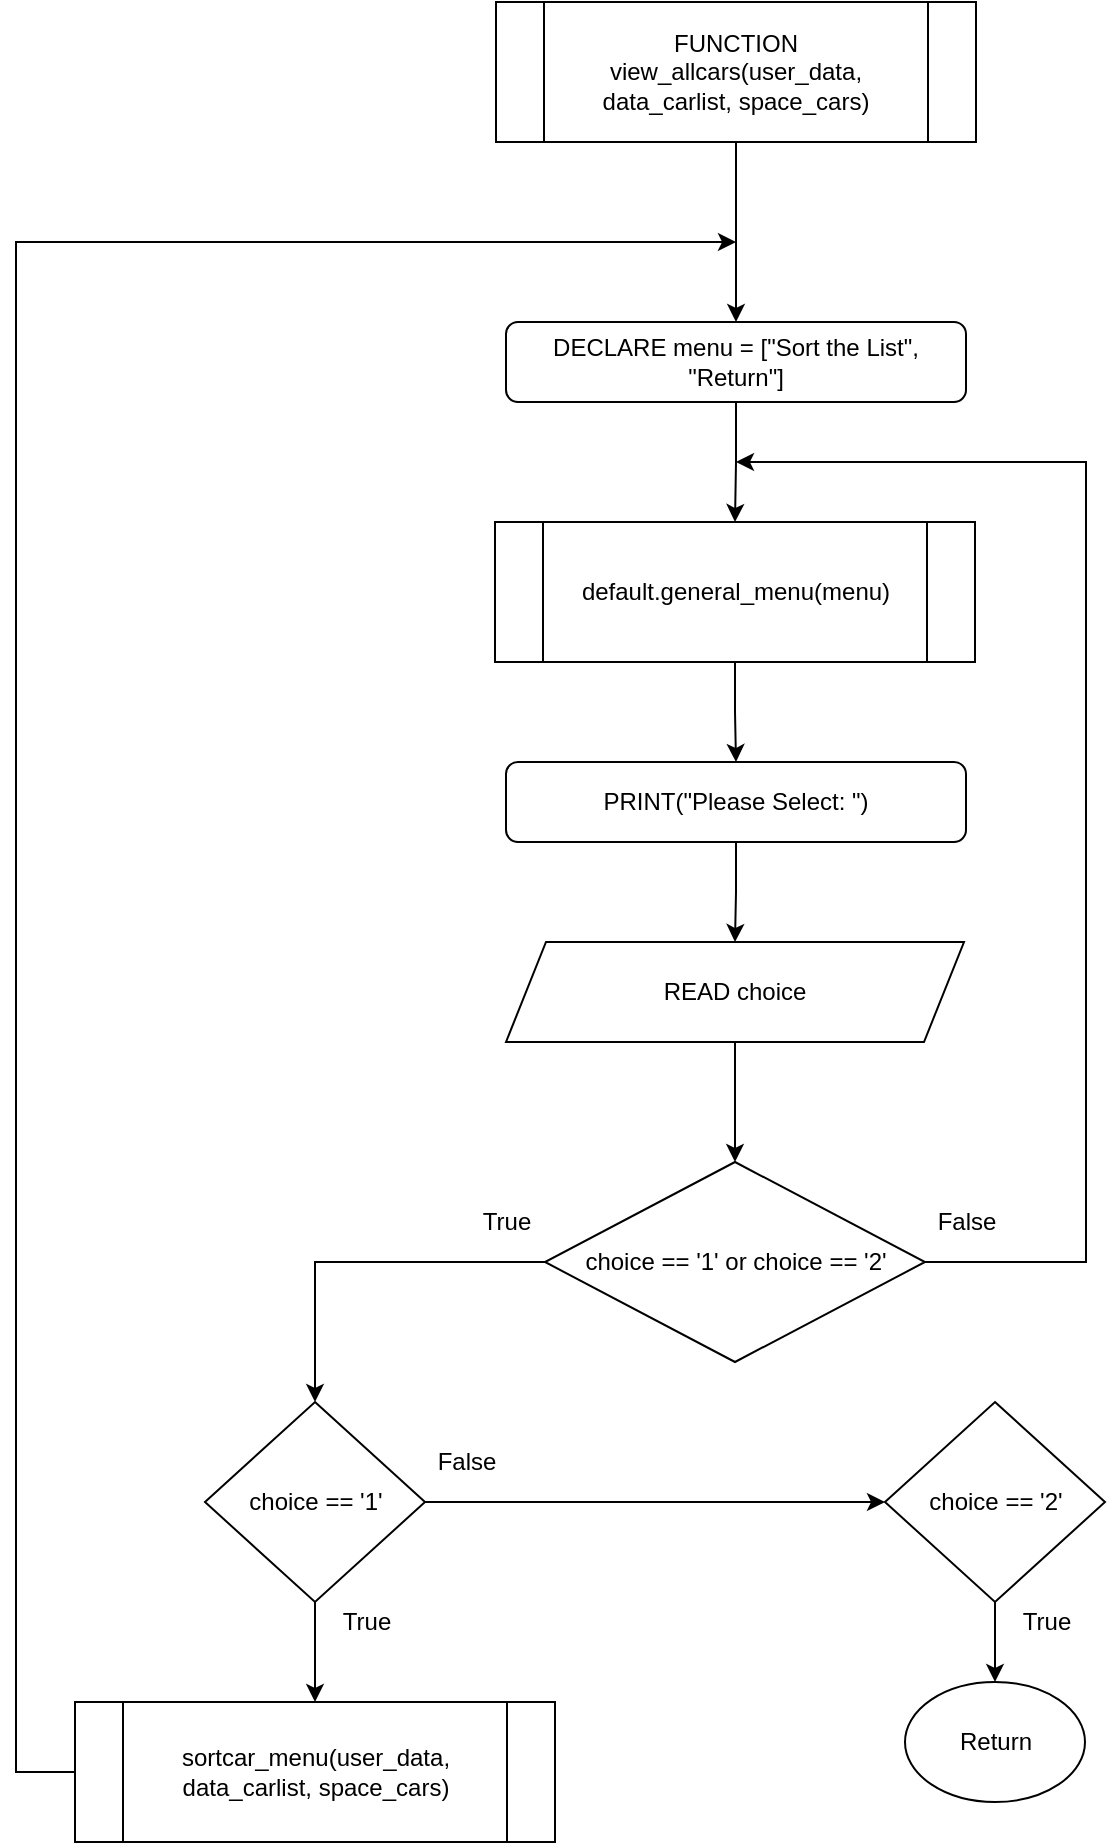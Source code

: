 <mxfile version="14.7.5" type="github">
  <diagram id="t-rKNySVFQskrCuy9906" name="Page-1">
    <mxGraphModel dx="1241" dy="745" grid="1" gridSize="10" guides="1" tooltips="1" connect="1" arrows="1" fold="1" page="1" pageScale="1" pageWidth="3300" pageHeight="4681" math="0" shadow="0">
      <root>
        <mxCell id="0" />
        <mxCell id="1" parent="0" />
        <mxCell id="04QQaVXtBeui4Vy4h8IW-2" value="" style="edgeStyle=orthogonalEdgeStyle;rounded=0;orthogonalLoop=1;jettySize=auto;html=1;endArrow=classic;endFill=1;" edge="1" parent="1" source="ZBan1I0MRzJhqz7Fn9MQ-2" target="04QQaVXtBeui4Vy4h8IW-1">
          <mxGeometry relative="1" as="geometry" />
        </mxCell>
        <mxCell id="ZBan1I0MRzJhqz7Fn9MQ-2" value="DECLARE menu = [&quot;Sort the List&quot;, &quot;Return&quot;]" style="rounded=1;whiteSpace=wrap;html=1;" parent="1" vertex="1">
          <mxGeometry x="480" y="300" width="230" height="40" as="geometry" />
        </mxCell>
        <mxCell id="ZBan1I0MRzJhqz7Fn9MQ-11" value="" style="edgeStyle=orthogonalEdgeStyle;rounded=0;orthogonalLoop=1;jettySize=auto;html=1;" parent="1" source="ZBan1I0MRzJhqz7Fn9MQ-6" target="ZBan1I0MRzJhqz7Fn9MQ-10" edge="1">
          <mxGeometry relative="1" as="geometry" />
        </mxCell>
        <mxCell id="ZBan1I0MRzJhqz7Fn9MQ-6" value="PRINT(&quot;Please Select: &quot;)" style="rounded=1;whiteSpace=wrap;html=1;" parent="1" vertex="1">
          <mxGeometry x="480" y="520" width="230" height="40" as="geometry" />
        </mxCell>
        <mxCell id="ZBan1I0MRzJhqz7Fn9MQ-13" value="" style="edgeStyle=orthogonalEdgeStyle;rounded=0;orthogonalLoop=1;jettySize=auto;html=1;" parent="1" source="ZBan1I0MRzJhqz7Fn9MQ-10" target="ZBan1I0MRzJhqz7Fn9MQ-12" edge="1">
          <mxGeometry relative="1" as="geometry" />
        </mxCell>
        <mxCell id="ZBan1I0MRzJhqz7Fn9MQ-10" value="READ choice" style="shape=parallelogram;perimeter=parallelogramPerimeter;whiteSpace=wrap;html=1;fixedSize=1;" parent="1" vertex="1">
          <mxGeometry x="480" y="610" width="229" height="50" as="geometry" />
        </mxCell>
        <mxCell id="ZBan1I0MRzJhqz7Fn9MQ-14" style="edgeStyle=orthogonalEdgeStyle;rounded=0;orthogonalLoop=1;jettySize=auto;html=1;" parent="1" source="ZBan1I0MRzJhqz7Fn9MQ-12" edge="1">
          <mxGeometry relative="1" as="geometry">
            <Array as="points">
              <mxPoint x="770" y="770" />
              <mxPoint x="770" y="370" />
            </Array>
            <mxPoint x="595" y="370" as="targetPoint" />
          </mxGeometry>
        </mxCell>
        <mxCell id="ZBan1I0MRzJhqz7Fn9MQ-19" style="edgeStyle=orthogonalEdgeStyle;rounded=0;orthogonalLoop=1;jettySize=auto;html=1;exitX=0;exitY=0.5;exitDx=0;exitDy=0;entryX=0.5;entryY=0;entryDx=0;entryDy=0;" parent="1" source="ZBan1I0MRzJhqz7Fn9MQ-12" target="ZBan1I0MRzJhqz7Fn9MQ-15" edge="1">
          <mxGeometry relative="1" as="geometry" />
        </mxCell>
        <mxCell id="ZBan1I0MRzJhqz7Fn9MQ-12" value="choice == &#39;1&#39; or choice == &#39;2&#39;" style="rhombus;whiteSpace=wrap;html=1;" parent="1" vertex="1">
          <mxGeometry x="499.5" y="720" width="190" height="100" as="geometry" />
        </mxCell>
        <mxCell id="ZBan1I0MRzJhqz7Fn9MQ-22" style="edgeStyle=orthogonalEdgeStyle;rounded=0;orthogonalLoop=1;jettySize=auto;html=1;entryX=0;entryY=0.5;entryDx=0;entryDy=0;" parent="1" source="ZBan1I0MRzJhqz7Fn9MQ-15" target="ZBan1I0MRzJhqz7Fn9MQ-16" edge="1">
          <mxGeometry relative="1" as="geometry" />
        </mxCell>
        <mxCell id="04QQaVXtBeui4Vy4h8IW-8" value="" style="edgeStyle=orthogonalEdgeStyle;rounded=0;orthogonalLoop=1;jettySize=auto;html=1;endArrow=classic;endFill=1;" edge="1" parent="1" source="ZBan1I0MRzJhqz7Fn9MQ-15" target="04QQaVXtBeui4Vy4h8IW-7">
          <mxGeometry relative="1" as="geometry" />
        </mxCell>
        <mxCell id="ZBan1I0MRzJhqz7Fn9MQ-15" value="choice == &#39;1&#39;" style="rhombus;whiteSpace=wrap;html=1;" parent="1" vertex="1">
          <mxGeometry x="329.5" y="840" width="110" height="100" as="geometry" />
        </mxCell>
        <mxCell id="ZBan1I0MRzJhqz7Fn9MQ-24" value="" style="edgeStyle=orthogonalEdgeStyle;rounded=0;orthogonalLoop=1;jettySize=auto;html=1;" parent="1" source="ZBan1I0MRzJhqz7Fn9MQ-16" target="ZBan1I0MRzJhqz7Fn9MQ-23" edge="1">
          <mxGeometry relative="1" as="geometry" />
        </mxCell>
        <mxCell id="ZBan1I0MRzJhqz7Fn9MQ-16" value="choice == &#39;2&#39;" style="rhombus;whiteSpace=wrap;html=1;" parent="1" vertex="1">
          <mxGeometry x="669.5" y="840" width="110" height="100" as="geometry" />
        </mxCell>
        <mxCell id="ZBan1I0MRzJhqz7Fn9MQ-23" value="Return" style="ellipse;whiteSpace=wrap;html=1;" parent="1" vertex="1">
          <mxGeometry x="679.5" y="980" width="90" height="60" as="geometry" />
        </mxCell>
        <mxCell id="ZBan1I0MRzJhqz7Fn9MQ-25" value="False" style="text;html=1;align=center;verticalAlign=middle;resizable=0;points=[];autosize=1;strokeColor=none;" parent="1" vertex="1">
          <mxGeometry x="440" y="860" width="40" height="20" as="geometry" />
        </mxCell>
        <mxCell id="ZBan1I0MRzJhqz7Fn9MQ-26" value="True" style="text;html=1;align=center;verticalAlign=middle;resizable=0;points=[];autosize=1;strokeColor=none;" parent="1" vertex="1">
          <mxGeometry x="390" y="940" width="40" height="20" as="geometry" />
        </mxCell>
        <mxCell id="ZBan1I0MRzJhqz7Fn9MQ-27" value="True" style="text;html=1;align=center;verticalAlign=middle;resizable=0;points=[];autosize=1;strokeColor=none;" parent="1" vertex="1">
          <mxGeometry x="729.5" y="940" width="40" height="20" as="geometry" />
        </mxCell>
        <mxCell id="ZBan1I0MRzJhqz7Fn9MQ-28" value="True" style="text;html=1;align=center;verticalAlign=middle;resizable=0;points=[];autosize=1;strokeColor=none;" parent="1" vertex="1">
          <mxGeometry x="460" y="740" width="40" height="20" as="geometry" />
        </mxCell>
        <mxCell id="ZBan1I0MRzJhqz7Fn9MQ-29" value="False" style="text;html=1;align=center;verticalAlign=middle;resizable=0;points=[];autosize=1;strokeColor=none;" parent="1" vertex="1">
          <mxGeometry x="690" y="740" width="40" height="20" as="geometry" />
        </mxCell>
        <mxCell id="04QQaVXtBeui4Vy4h8IW-3" value="" style="edgeStyle=orthogonalEdgeStyle;rounded=0;orthogonalLoop=1;jettySize=auto;html=1;endArrow=classic;endFill=1;" edge="1" parent="1" source="04QQaVXtBeui4Vy4h8IW-1" target="ZBan1I0MRzJhqz7Fn9MQ-6">
          <mxGeometry relative="1" as="geometry" />
        </mxCell>
        <mxCell id="04QQaVXtBeui4Vy4h8IW-1" value="default.general_menu(menu)" style="shape=process;whiteSpace=wrap;html=1;backgroundOutline=1;" vertex="1" parent="1">
          <mxGeometry x="474.5" y="400" width="240" height="70" as="geometry" />
        </mxCell>
        <mxCell id="04QQaVXtBeui4Vy4h8IW-9" style="edgeStyle=orthogonalEdgeStyle;rounded=0;orthogonalLoop=1;jettySize=auto;html=1;endArrow=classic;endFill=1;" edge="1" parent="1">
          <mxGeometry relative="1" as="geometry">
            <mxPoint x="595" y="260" as="targetPoint" />
            <mxPoint x="269.5" y="1025" as="sourcePoint" />
            <Array as="points">
              <mxPoint x="235" y="1025" />
              <mxPoint x="235" y="260" />
            </Array>
          </mxGeometry>
        </mxCell>
        <mxCell id="04QQaVXtBeui4Vy4h8IW-7" value="sortcar_menu(user_data, data_carlist, space_cars)" style="shape=process;whiteSpace=wrap;html=1;backgroundOutline=1;" vertex="1" parent="1">
          <mxGeometry x="264.5" y="990" width="240" height="70" as="geometry" />
        </mxCell>
        <mxCell id="04QQaVXtBeui4Vy4h8IW-11" value="" style="edgeStyle=orthogonalEdgeStyle;rounded=0;orthogonalLoop=1;jettySize=auto;html=1;endArrow=classic;endFill=1;" edge="1" parent="1" source="04QQaVXtBeui4Vy4h8IW-10" target="ZBan1I0MRzJhqz7Fn9MQ-2">
          <mxGeometry relative="1" as="geometry" />
        </mxCell>
        <mxCell id="04QQaVXtBeui4Vy4h8IW-10" value="FUNCTION view_allcars(user_data, data_carlist, space_cars)" style="shape=process;whiteSpace=wrap;html=1;backgroundOutline=1;" vertex="1" parent="1">
          <mxGeometry x="475" y="140" width="240" height="70" as="geometry" />
        </mxCell>
      </root>
    </mxGraphModel>
  </diagram>
</mxfile>
